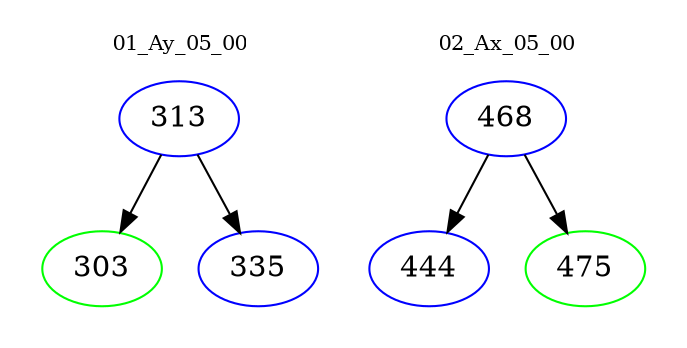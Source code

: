 digraph{
subgraph cluster_0 {
color = white
label = "01_Ay_05_00";
fontsize=10;
T0_313 [label="313", color="blue"]
T0_313 -> T0_303 [color="black"]
T0_303 [label="303", color="green"]
T0_313 -> T0_335 [color="black"]
T0_335 [label="335", color="blue"]
}
subgraph cluster_1 {
color = white
label = "02_Ax_05_00";
fontsize=10;
T1_468 [label="468", color="blue"]
T1_468 -> T1_444 [color="black"]
T1_444 [label="444", color="blue"]
T1_468 -> T1_475 [color="black"]
T1_475 [label="475", color="green"]
}
}
